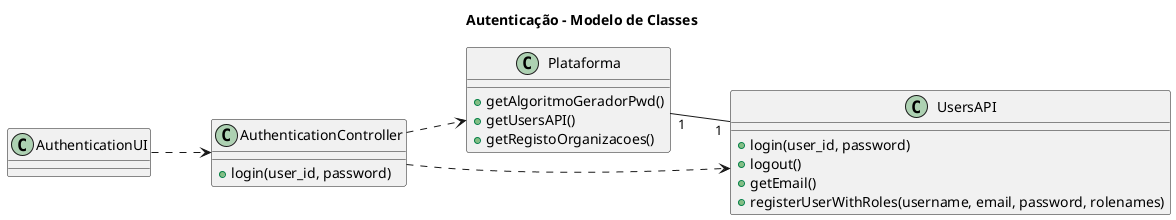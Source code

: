 @startuml

title Autenticação - Modelo de Classes

left to right direction


class AuthenticationUI {

}

class AuthenticationController {
    + login(user_id, password)
}

class Plataforma {
    + getAlgoritmoGeradorPwd()
    + getUsersAPI()
    + getRegistoOrganizacoes()
}

class UsersAPI {
    + login(user_id, password)
    + logout()
    + getEmail()
    + registerUserWithRoles(username, email, password, rolenames)
}


AuthenticationUI ..> AuthenticationController
AuthenticationController ..> Plataforma
AuthenticationController ..> UsersAPI
Plataforma "1" -- "1" UsersAPI


@enduml